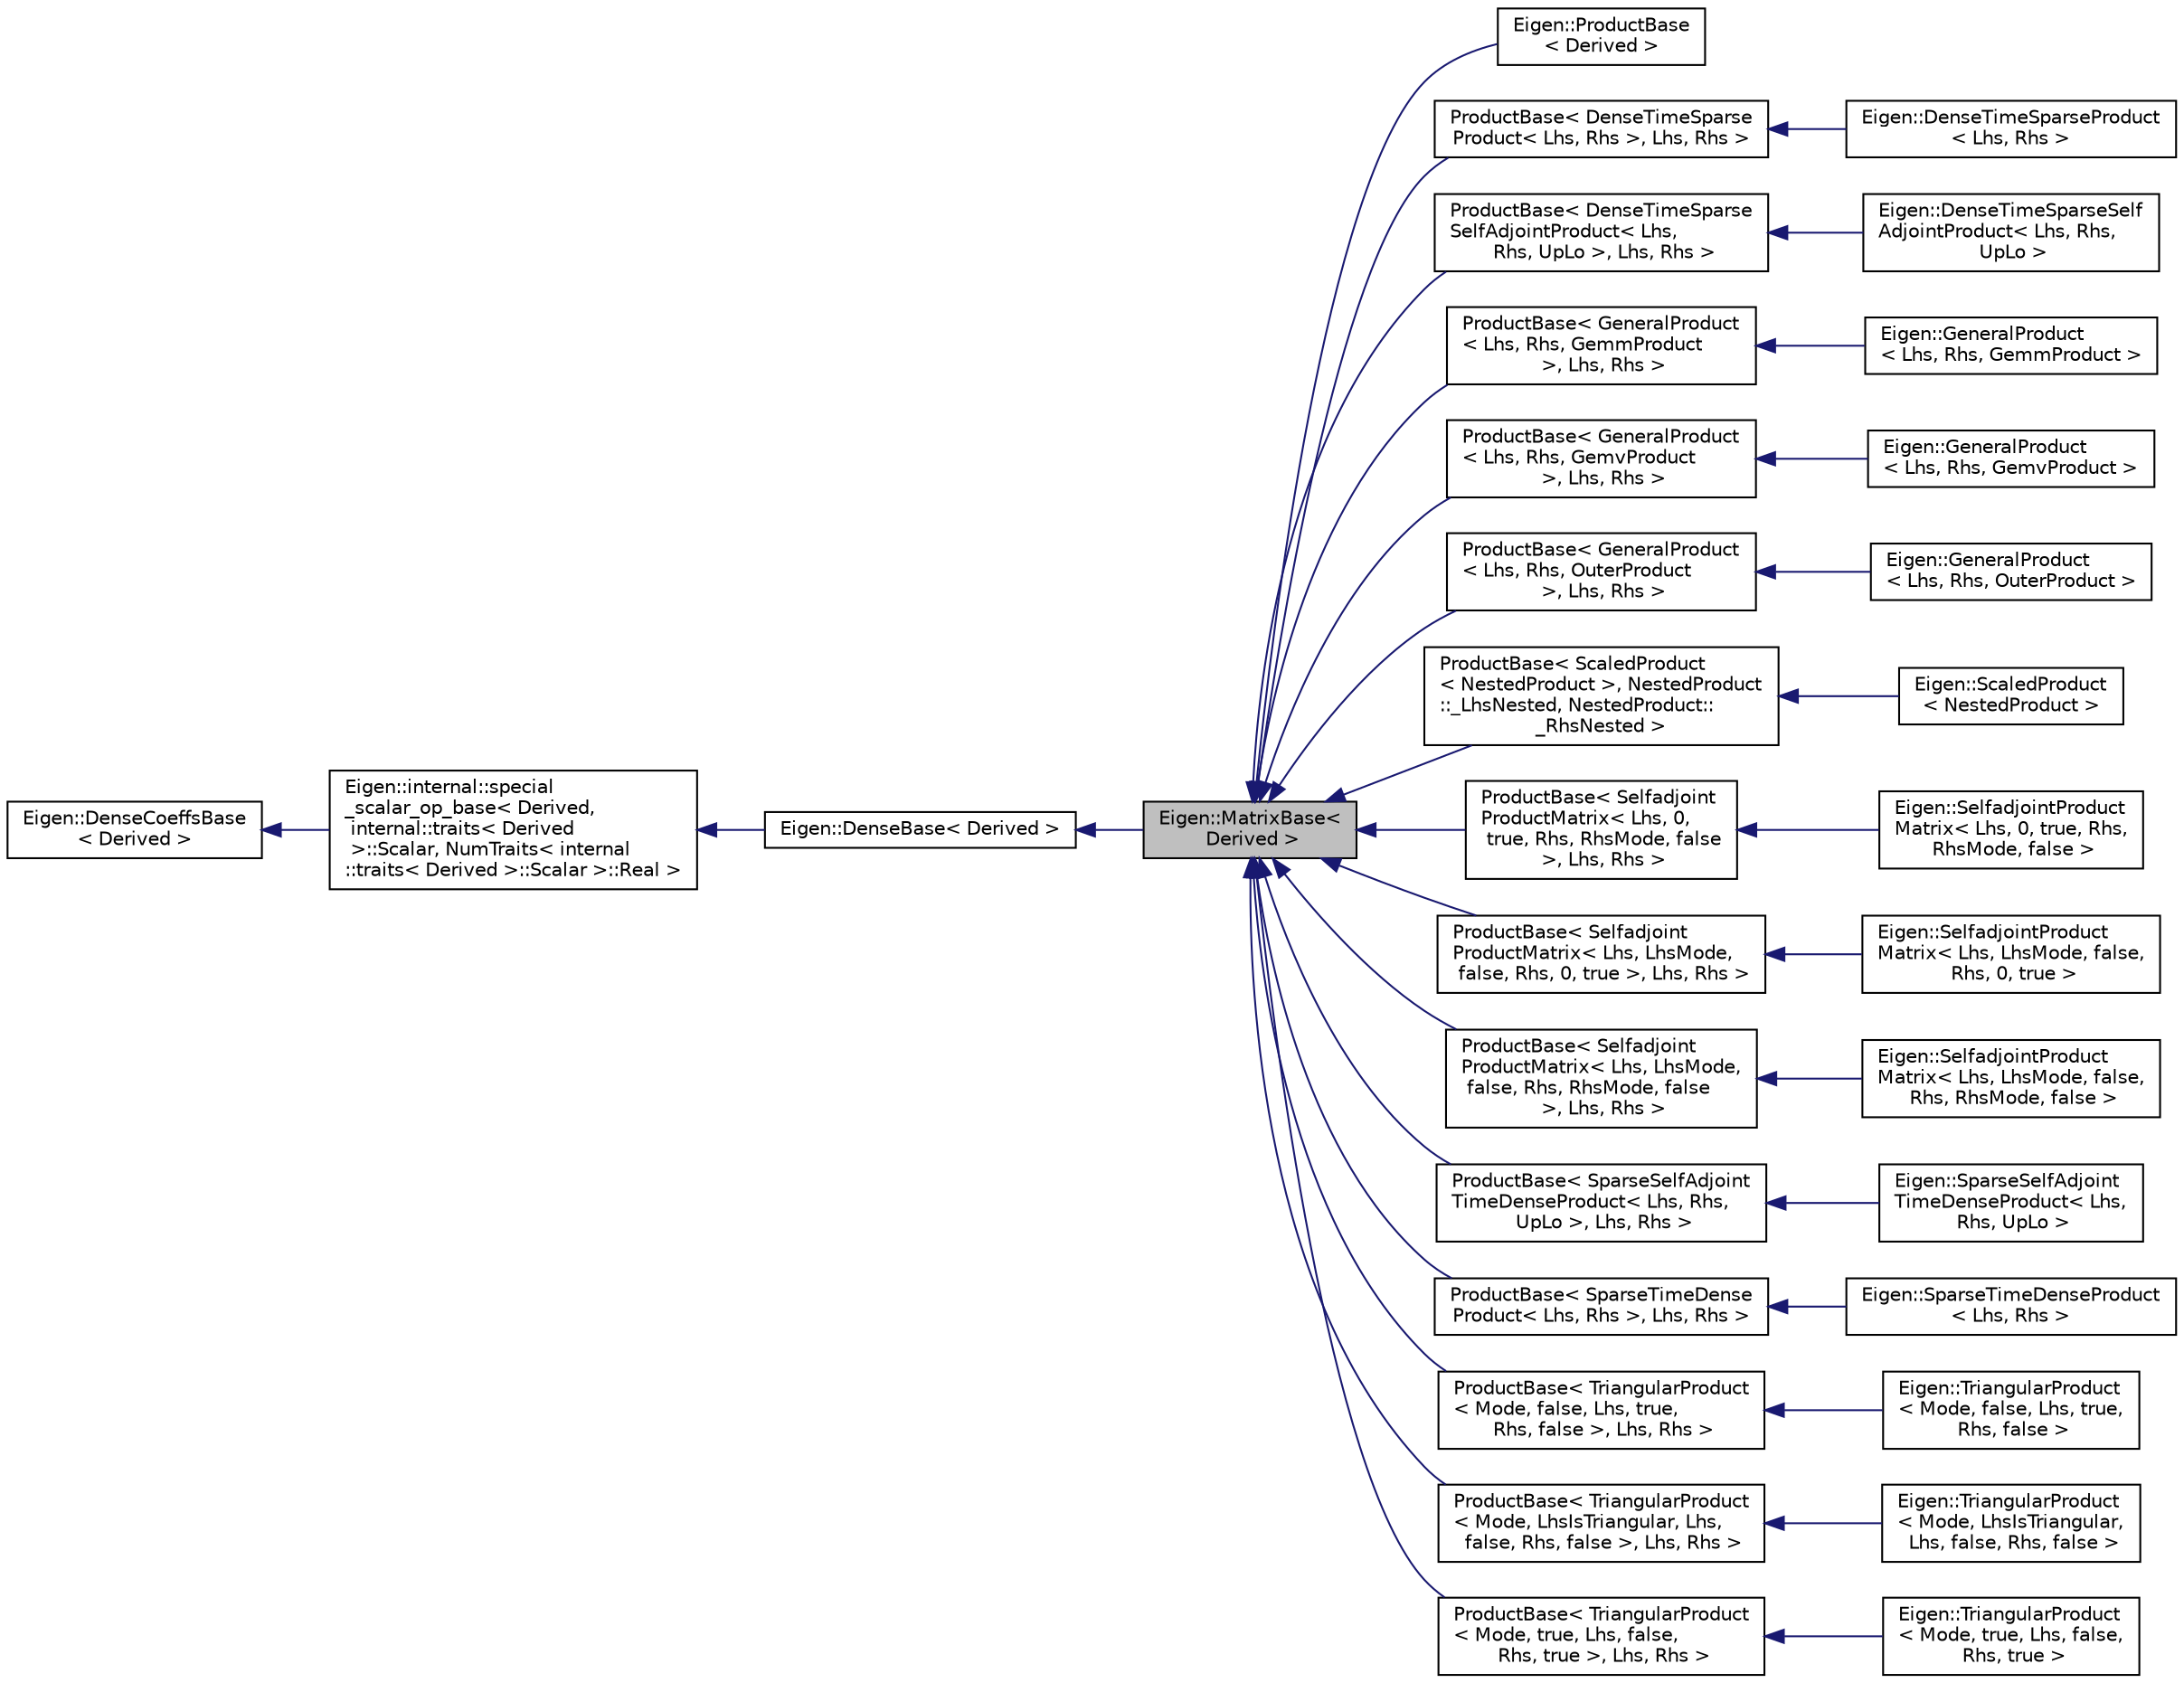 digraph "Eigen::MatrixBase&lt; Derived &gt;"
{
  edge [fontname="Helvetica",fontsize="10",labelfontname="Helvetica",labelfontsize="10"];
  node [fontname="Helvetica",fontsize="10",shape=record];
  rankdir="LR";
  Node1 [label="Eigen::MatrixBase\<\l Derived \>",height=0.2,width=0.4,color="black", fillcolor="grey75", style="filled" fontcolor="black"];
  Node2 -> Node1 [dir="back",color="midnightblue",fontsize="10",style="solid",fontname="Helvetica"];
  Node2 [label="Eigen::DenseBase\< Derived \>",height=0.2,width=0.4,color="black", fillcolor="white", style="filled",URL="$classEigen_1_1DenseBase.html",tooltip="Base class for all dense matrices, vectors, and arrays. "];
  Node3 -> Node2 [dir="back",color="midnightblue",fontsize="10",style="solid",fontname="Helvetica"];
  Node3 [label="Eigen::internal::special\l_scalar_op_base\< Derived,\l internal::traits\< Derived\l \>::Scalar, NumTraits\< internal\l::traits\< Derived \>::Scalar \>::Real \>",height=0.2,width=0.4,color="black", fillcolor="white", style="filled",URL="$structEigen_1_1internal_1_1special__scalar__op__base.html"];
  Node4 -> Node3 [dir="back",color="midnightblue",fontsize="10",style="solid",fontname="Helvetica"];
  Node4 [label="Eigen::DenseCoeffsBase\l\< Derived \>",height=0.2,width=0.4,color="black", fillcolor="white", style="filled",URL="$classEigen_1_1DenseCoeffsBase.html"];
  Node1 -> Node5 [dir="back",color="midnightblue",fontsize="10",style="solid",fontname="Helvetica"];
  Node5 [label="Eigen::ProductBase\l\< Derived \>",height=0.2,width=0.4,color="black", fillcolor="white", style="filled",URL="$classEigen_1_1ProductBase.html"];
  Node1 -> Node6 [dir="back",color="midnightblue",fontsize="10",style="solid",fontname="Helvetica"];
  Node6 [label="ProductBase\< DenseTimeSparse\lProduct\< Lhs, Rhs \>, Lhs, Rhs \>",height=0.2,width=0.4,color="black", fillcolor="white", style="filled",URL="$classEigen_1_1ProductBase.html"];
  Node6 -> Node7 [dir="back",color="midnightblue",fontsize="10",style="solid",fontname="Helvetica"];
  Node7 [label="Eigen::DenseTimeSparseProduct\l\< Lhs, Rhs \>",height=0.2,width=0.4,color="black", fillcolor="white", style="filled",URL="$classEigen_1_1DenseTimeSparseProduct.html"];
  Node1 -> Node8 [dir="back",color="midnightblue",fontsize="10",style="solid",fontname="Helvetica"];
  Node8 [label="ProductBase\< DenseTimeSparse\lSelfAdjointProduct\< Lhs,\l Rhs, UpLo \>, Lhs, Rhs \>",height=0.2,width=0.4,color="black", fillcolor="white", style="filled",URL="$classEigen_1_1ProductBase.html"];
  Node8 -> Node9 [dir="back",color="midnightblue",fontsize="10",style="solid",fontname="Helvetica"];
  Node9 [label="Eigen::DenseTimeSparseSelf\lAdjointProduct\< Lhs, Rhs,\l UpLo \>",height=0.2,width=0.4,color="black", fillcolor="white", style="filled",URL="$classEigen_1_1DenseTimeSparseSelfAdjointProduct.html"];
  Node1 -> Node10 [dir="back",color="midnightblue",fontsize="10",style="solid",fontname="Helvetica"];
  Node10 [label="ProductBase\< GeneralProduct\l\< Lhs, Rhs, GemmProduct\l \>, Lhs, Rhs \>",height=0.2,width=0.4,color="black", fillcolor="white", style="filled",URL="$classEigen_1_1ProductBase.html"];
  Node10 -> Node11 [dir="back",color="midnightblue",fontsize="10",style="solid",fontname="Helvetica"];
  Node11 [label="Eigen::GeneralProduct\l\< Lhs, Rhs, GemmProduct \>",height=0.2,width=0.4,color="black", fillcolor="white", style="filled",URL="$classEigen_1_1GeneralProduct_3_01Lhs_00_01Rhs_00_01GemmProduct_01_4.html"];
  Node1 -> Node12 [dir="back",color="midnightblue",fontsize="10",style="solid",fontname="Helvetica"];
  Node12 [label="ProductBase\< GeneralProduct\l\< Lhs, Rhs, GemvProduct\l \>, Lhs, Rhs \>",height=0.2,width=0.4,color="black", fillcolor="white", style="filled",URL="$classEigen_1_1ProductBase.html"];
  Node12 -> Node13 [dir="back",color="midnightblue",fontsize="10",style="solid",fontname="Helvetica"];
  Node13 [label="Eigen::GeneralProduct\l\< Lhs, Rhs, GemvProduct \>",height=0.2,width=0.4,color="black", fillcolor="white", style="filled",URL="$classEigen_1_1GeneralProduct_3_01Lhs_00_01Rhs_00_01GemvProduct_01_4.html"];
  Node1 -> Node14 [dir="back",color="midnightblue",fontsize="10",style="solid",fontname="Helvetica"];
  Node14 [label="ProductBase\< GeneralProduct\l\< Lhs, Rhs, OuterProduct\l \>, Lhs, Rhs \>",height=0.2,width=0.4,color="black", fillcolor="white", style="filled",URL="$classEigen_1_1ProductBase.html"];
  Node14 -> Node15 [dir="back",color="midnightblue",fontsize="10",style="solid",fontname="Helvetica"];
  Node15 [label="Eigen::GeneralProduct\l\< Lhs, Rhs, OuterProduct \>",height=0.2,width=0.4,color="black", fillcolor="white", style="filled",URL="$classEigen_1_1GeneralProduct_3_01Lhs_00_01Rhs_00_01OuterProduct_01_4.html"];
  Node1 -> Node16 [dir="back",color="midnightblue",fontsize="10",style="solid",fontname="Helvetica"];
  Node16 [label="ProductBase\< ScaledProduct\l\< NestedProduct \>, NestedProduct\l::_LhsNested, NestedProduct::\l_RhsNested \>",height=0.2,width=0.4,color="black", fillcolor="white", style="filled",URL="$classEigen_1_1ProductBase.html"];
  Node16 -> Node17 [dir="back",color="midnightblue",fontsize="10",style="solid",fontname="Helvetica"];
  Node17 [label="Eigen::ScaledProduct\l\< NestedProduct \>",height=0.2,width=0.4,color="black", fillcolor="white", style="filled",URL="$classEigen_1_1ScaledProduct.html"];
  Node1 -> Node18 [dir="back",color="midnightblue",fontsize="10",style="solid",fontname="Helvetica"];
  Node18 [label="ProductBase\< Selfadjoint\lProductMatrix\< Lhs, 0,\l true, Rhs, RhsMode, false\l \>, Lhs, Rhs \>",height=0.2,width=0.4,color="black", fillcolor="white", style="filled",URL="$classEigen_1_1ProductBase.html"];
  Node18 -> Node19 [dir="back",color="midnightblue",fontsize="10",style="solid",fontname="Helvetica"];
  Node19 [label="Eigen::SelfadjointProduct\lMatrix\< Lhs, 0, true, Rhs,\l RhsMode, false \>",height=0.2,width=0.4,color="black", fillcolor="white", style="filled",URL="$structEigen_1_1SelfadjointProductMatrix_3_01Lhs_00_010_00_01true_00_01Rhs_00_01RhsMode_00_01false_01_4.html"];
  Node1 -> Node20 [dir="back",color="midnightblue",fontsize="10",style="solid",fontname="Helvetica"];
  Node20 [label="ProductBase\< Selfadjoint\lProductMatrix\< Lhs, LhsMode,\l false, Rhs, 0, true \>, Lhs, Rhs \>",height=0.2,width=0.4,color="black", fillcolor="white", style="filled",URL="$classEigen_1_1ProductBase.html"];
  Node20 -> Node21 [dir="back",color="midnightblue",fontsize="10",style="solid",fontname="Helvetica"];
  Node21 [label="Eigen::SelfadjointProduct\lMatrix\< Lhs, LhsMode, false,\l Rhs, 0, true \>",height=0.2,width=0.4,color="black", fillcolor="white", style="filled",URL="$structEigen_1_1SelfadjointProductMatrix_3_01Lhs_00_01LhsMode_00_01false_00_01Rhs_00_010_00_01true_01_4.html"];
  Node1 -> Node22 [dir="back",color="midnightblue",fontsize="10",style="solid",fontname="Helvetica"];
  Node22 [label="ProductBase\< Selfadjoint\lProductMatrix\< Lhs, LhsMode,\l false, Rhs, RhsMode, false\l \>, Lhs, Rhs \>",height=0.2,width=0.4,color="black", fillcolor="white", style="filled",URL="$classEigen_1_1ProductBase.html"];
  Node22 -> Node23 [dir="back",color="midnightblue",fontsize="10",style="solid",fontname="Helvetica"];
  Node23 [label="Eigen::SelfadjointProduct\lMatrix\< Lhs, LhsMode, false,\l Rhs, RhsMode, false \>",height=0.2,width=0.4,color="black", fillcolor="white", style="filled",URL="$structEigen_1_1SelfadjointProductMatrix_3_01Lhs_00_01LhsMode_00_01false_00_01Rhs_00_01RhsMode_00_01false_01_4.html"];
  Node1 -> Node24 [dir="back",color="midnightblue",fontsize="10",style="solid",fontname="Helvetica"];
  Node24 [label="ProductBase\< SparseSelfAdjoint\lTimeDenseProduct\< Lhs, Rhs,\l UpLo \>, Lhs, Rhs \>",height=0.2,width=0.4,color="black", fillcolor="white", style="filled",URL="$classEigen_1_1ProductBase.html"];
  Node24 -> Node25 [dir="back",color="midnightblue",fontsize="10",style="solid",fontname="Helvetica"];
  Node25 [label="Eigen::SparseSelfAdjoint\lTimeDenseProduct\< Lhs,\l Rhs, UpLo \>",height=0.2,width=0.4,color="black", fillcolor="white", style="filled",URL="$classEigen_1_1SparseSelfAdjointTimeDenseProduct.html"];
  Node1 -> Node26 [dir="back",color="midnightblue",fontsize="10",style="solid",fontname="Helvetica"];
  Node26 [label="ProductBase\< SparseTimeDense\lProduct\< Lhs, Rhs \>, Lhs, Rhs \>",height=0.2,width=0.4,color="black", fillcolor="white", style="filled",URL="$classEigen_1_1ProductBase.html"];
  Node26 -> Node27 [dir="back",color="midnightblue",fontsize="10",style="solid",fontname="Helvetica"];
  Node27 [label="Eigen::SparseTimeDenseProduct\l\< Lhs, Rhs \>",height=0.2,width=0.4,color="black", fillcolor="white", style="filled",URL="$classEigen_1_1SparseTimeDenseProduct.html"];
  Node1 -> Node28 [dir="back",color="midnightblue",fontsize="10",style="solid",fontname="Helvetica"];
  Node28 [label="ProductBase\< TriangularProduct\l\< Mode, false, Lhs, true,\l Rhs, false \>, Lhs, Rhs \>",height=0.2,width=0.4,color="black", fillcolor="white", style="filled",URL="$classEigen_1_1ProductBase.html"];
  Node28 -> Node29 [dir="back",color="midnightblue",fontsize="10",style="solid",fontname="Helvetica"];
  Node29 [label="Eigen::TriangularProduct\l\< Mode, false, Lhs, true,\l Rhs, false \>",height=0.2,width=0.4,color="black", fillcolor="white", style="filled",URL="$structEigen_1_1TriangularProduct_3_01Mode_00_01false_00_01Lhs_00_01true_00_01Rhs_00_01false_01_4.html"];
  Node1 -> Node30 [dir="back",color="midnightblue",fontsize="10",style="solid",fontname="Helvetica"];
  Node30 [label="ProductBase\< TriangularProduct\l\< Mode, LhsIsTriangular, Lhs,\l false, Rhs, false \>, Lhs, Rhs \>",height=0.2,width=0.4,color="black", fillcolor="white", style="filled",URL="$classEigen_1_1ProductBase.html"];
  Node30 -> Node31 [dir="back",color="midnightblue",fontsize="10",style="solid",fontname="Helvetica"];
  Node31 [label="Eigen::TriangularProduct\l\< Mode, LhsIsTriangular,\l Lhs, false, Rhs, false \>",height=0.2,width=0.4,color="black", fillcolor="white", style="filled",URL="$structEigen_1_1TriangularProduct_3_01Mode_00_01LhsIsTriangular_00_01Lhs_00_01false_00_01Rhs_00_01false_01_4.html"];
  Node1 -> Node32 [dir="back",color="midnightblue",fontsize="10",style="solid",fontname="Helvetica"];
  Node32 [label="ProductBase\< TriangularProduct\l\< Mode, true, Lhs, false,\l Rhs, true \>, Lhs, Rhs \>",height=0.2,width=0.4,color="black", fillcolor="white", style="filled",URL="$classEigen_1_1ProductBase.html"];
  Node32 -> Node33 [dir="back",color="midnightblue",fontsize="10",style="solid",fontname="Helvetica"];
  Node33 [label="Eigen::TriangularProduct\l\< Mode, true, Lhs, false,\l Rhs, true \>",height=0.2,width=0.4,color="black", fillcolor="white", style="filled",URL="$structEigen_1_1TriangularProduct_3_01Mode_00_01true_00_01Lhs_00_01false_00_01Rhs_00_01true_01_4.html"];
}
